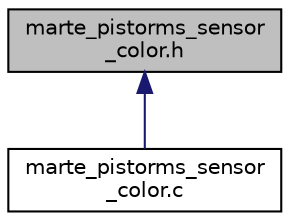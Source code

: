 digraph "marte_pistorms_sensor_color.h"
{
  edge [fontname="Helvetica",fontsize="10",labelfontname="Helvetica",labelfontsize="10"];
  node [fontname="Helvetica",fontsize="10",shape=record];
  Node1 [label="marte_pistorms_sensor\l_color.h",height=0.2,width=0.4,color="black", fillcolor="grey75", style="filled" fontcolor="black"];
  Node1 -> Node2 [dir="back",color="midnightblue",fontsize="10",style="solid",fontname="Helvetica"];
  Node2 [label="marte_pistorms_sensor\l_color.c",height=0.2,width=0.4,color="black", fillcolor="white", style="filled",URL="$marte__pistorms__sensor__color_8c_source.html"];
}
